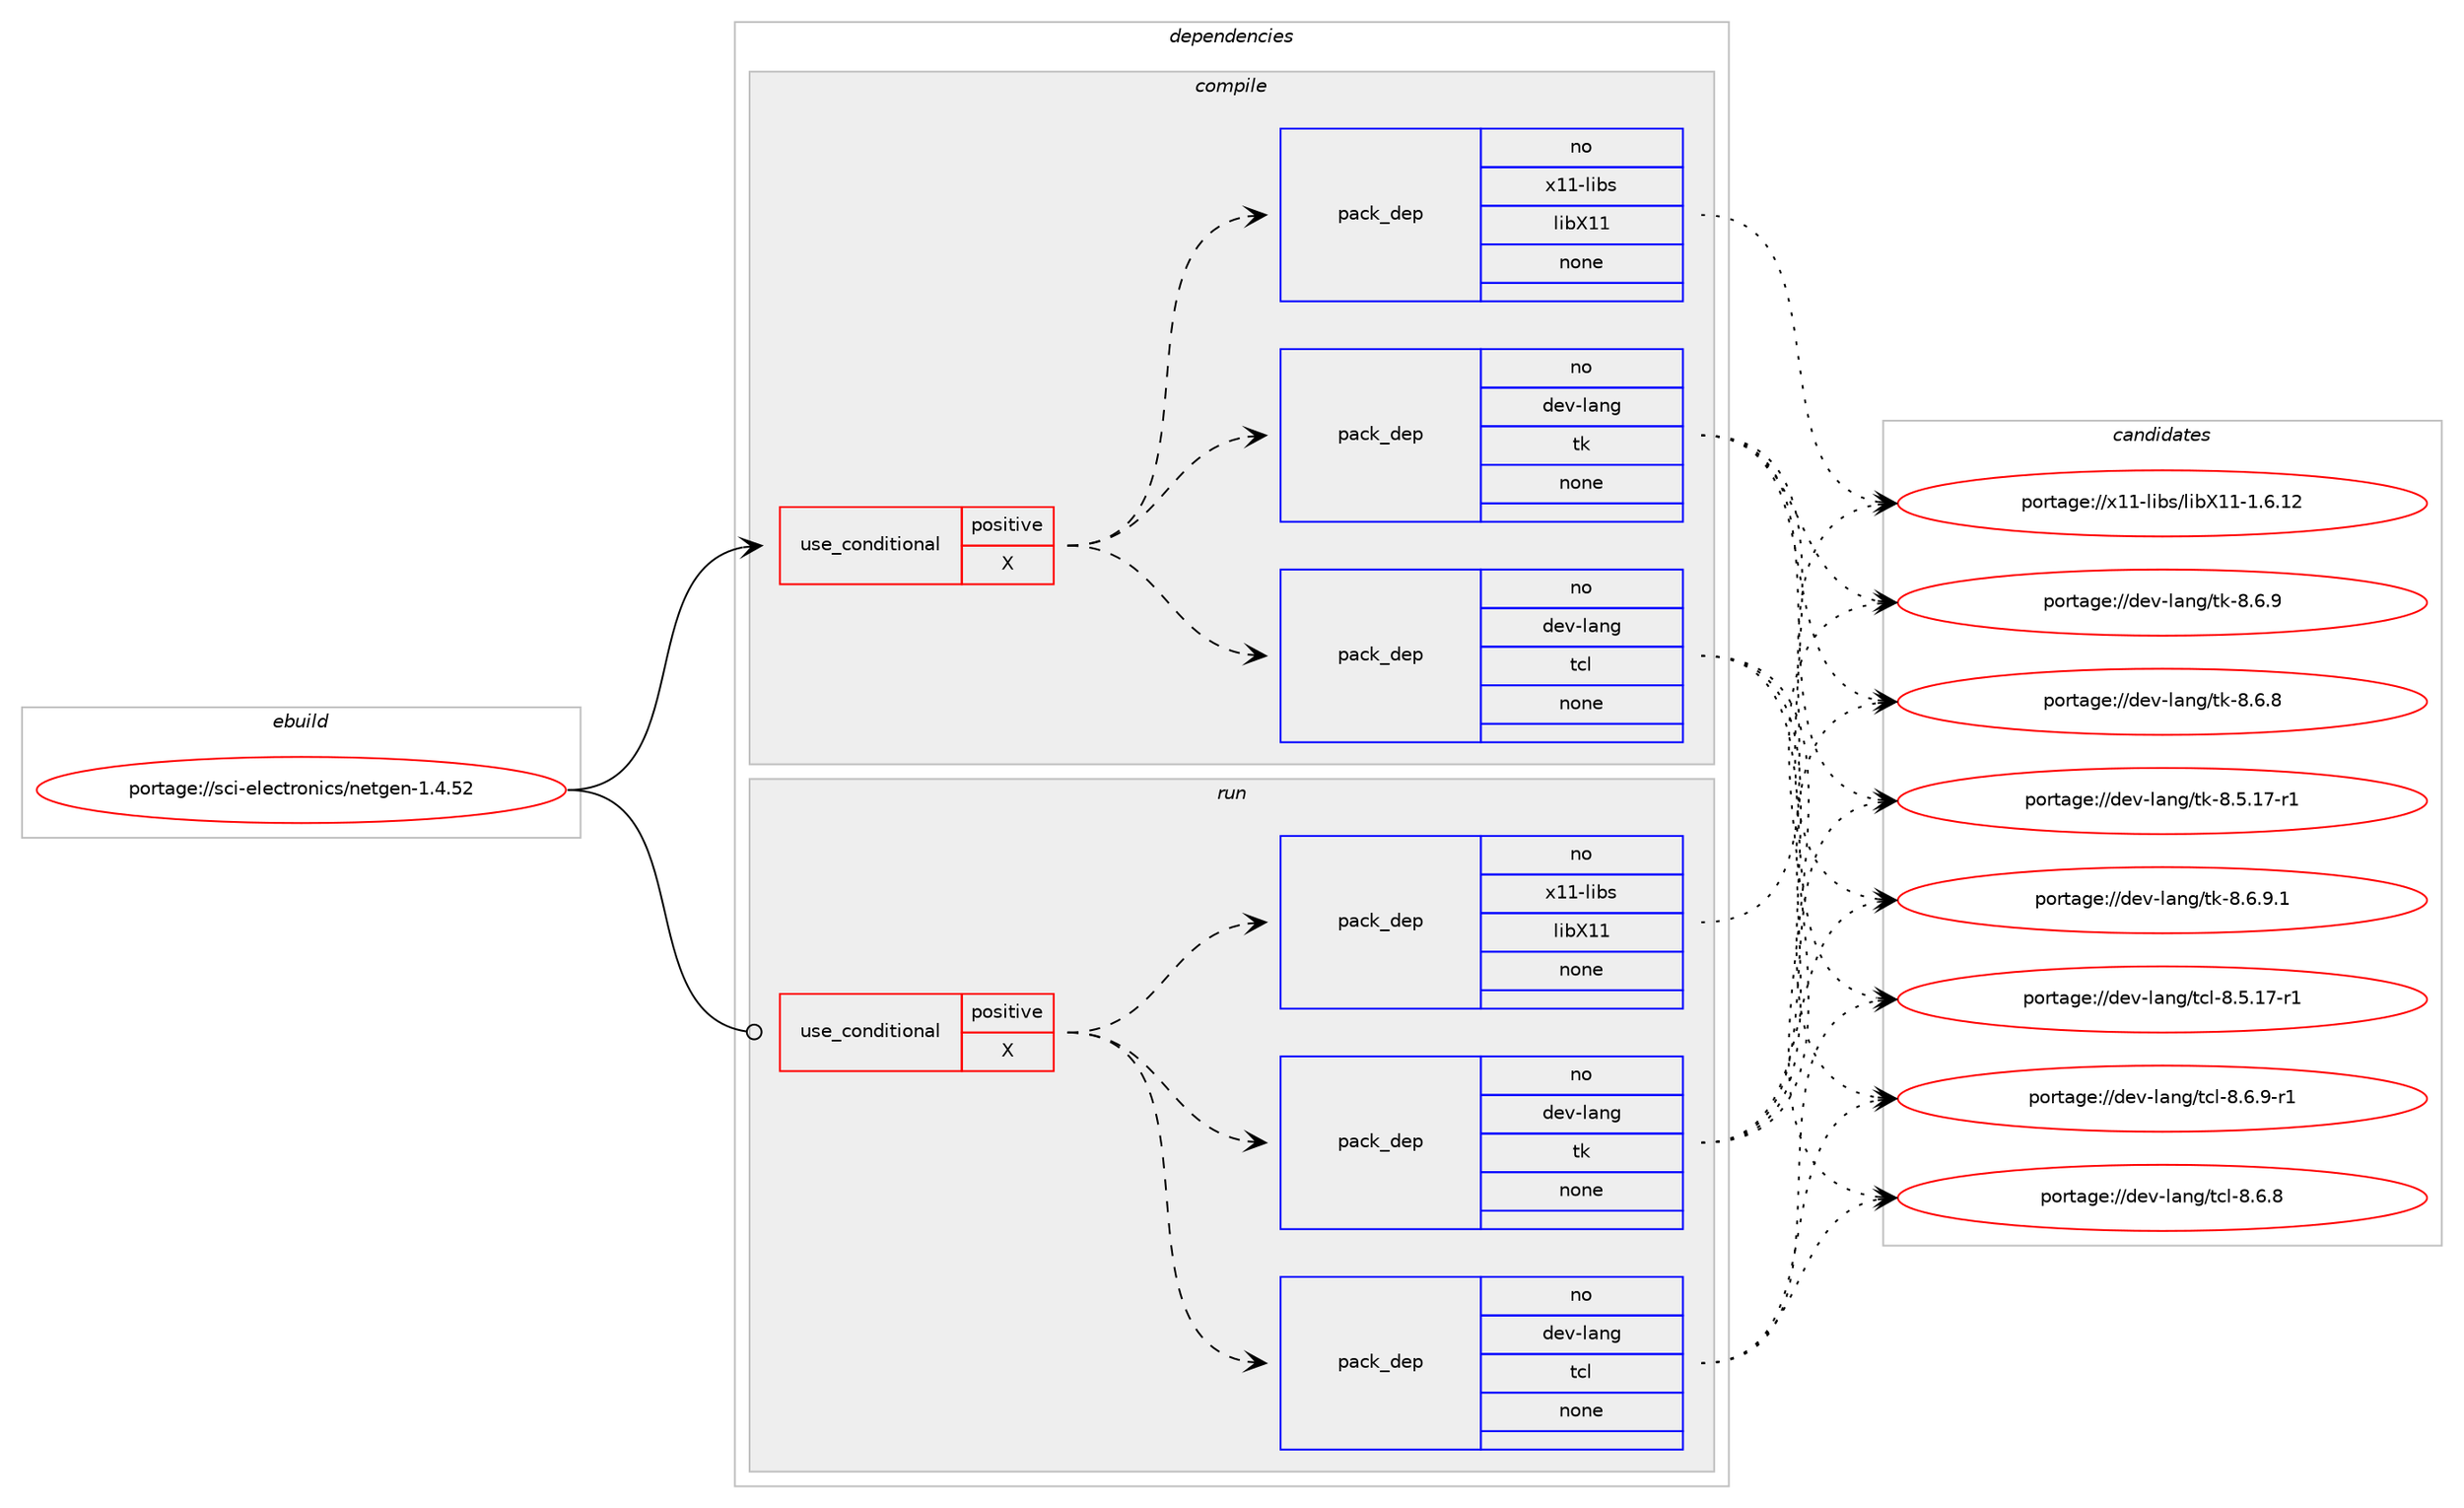 digraph prolog {

# *************
# Graph options
# *************

newrank=true;
concentrate=true;
compound=true;
graph [rankdir=LR,fontname=Helvetica,fontsize=10,ranksep=1.5];#, ranksep=2.5, nodesep=0.2];
edge  [arrowhead=vee];
node  [fontname=Helvetica,fontsize=10];

# **********
# The ebuild
# **********

subgraph cluster_leftcol {
color=gray;
rank=same;
label=<<i>ebuild</i>>;
id [label="portage://sci-electronics/netgen-1.4.52", color=red, width=4, href="../sci-electronics/netgen-1.4.52.svg"];
}

# ****************
# The dependencies
# ****************

subgraph cluster_midcol {
color=gray;
label=<<i>dependencies</i>>;
subgraph cluster_compile {
fillcolor="#eeeeee";
style=filled;
label=<<i>compile</i>>;
subgraph cond359 {
dependency2680 [label=<<TABLE BORDER="0" CELLBORDER="1" CELLSPACING="0" CELLPADDING="4"><TR><TD ROWSPAN="3" CELLPADDING="10">use_conditional</TD></TR><TR><TD>positive</TD></TR><TR><TD>X</TD></TR></TABLE>>, shape=none, color=red];
subgraph pack2278 {
dependency2681 [label=<<TABLE BORDER="0" CELLBORDER="1" CELLSPACING="0" CELLPADDING="4" WIDTH="220"><TR><TD ROWSPAN="6" CELLPADDING="30">pack_dep</TD></TR><TR><TD WIDTH="110">no</TD></TR><TR><TD>dev-lang</TD></TR><TR><TD>tcl</TD></TR><TR><TD>none</TD></TR><TR><TD></TD></TR></TABLE>>, shape=none, color=blue];
}
dependency2680:e -> dependency2681:w [weight=20,style="dashed",arrowhead="vee"];
subgraph pack2279 {
dependency2682 [label=<<TABLE BORDER="0" CELLBORDER="1" CELLSPACING="0" CELLPADDING="4" WIDTH="220"><TR><TD ROWSPAN="6" CELLPADDING="30">pack_dep</TD></TR><TR><TD WIDTH="110">no</TD></TR><TR><TD>dev-lang</TD></TR><TR><TD>tk</TD></TR><TR><TD>none</TD></TR><TR><TD></TD></TR></TABLE>>, shape=none, color=blue];
}
dependency2680:e -> dependency2682:w [weight=20,style="dashed",arrowhead="vee"];
subgraph pack2280 {
dependency2683 [label=<<TABLE BORDER="0" CELLBORDER="1" CELLSPACING="0" CELLPADDING="4" WIDTH="220"><TR><TD ROWSPAN="6" CELLPADDING="30">pack_dep</TD></TR><TR><TD WIDTH="110">no</TD></TR><TR><TD>x11-libs</TD></TR><TR><TD>libX11</TD></TR><TR><TD>none</TD></TR><TR><TD></TD></TR></TABLE>>, shape=none, color=blue];
}
dependency2680:e -> dependency2683:w [weight=20,style="dashed",arrowhead="vee"];
}
id:e -> dependency2680:w [weight=20,style="solid",arrowhead="vee"];
}
subgraph cluster_compileandrun {
fillcolor="#eeeeee";
style=filled;
label=<<i>compile and run</i>>;
}
subgraph cluster_run {
fillcolor="#eeeeee";
style=filled;
label=<<i>run</i>>;
subgraph cond360 {
dependency2684 [label=<<TABLE BORDER="0" CELLBORDER="1" CELLSPACING="0" CELLPADDING="4"><TR><TD ROWSPAN="3" CELLPADDING="10">use_conditional</TD></TR><TR><TD>positive</TD></TR><TR><TD>X</TD></TR></TABLE>>, shape=none, color=red];
subgraph pack2281 {
dependency2685 [label=<<TABLE BORDER="0" CELLBORDER="1" CELLSPACING="0" CELLPADDING="4" WIDTH="220"><TR><TD ROWSPAN="6" CELLPADDING="30">pack_dep</TD></TR><TR><TD WIDTH="110">no</TD></TR><TR><TD>dev-lang</TD></TR><TR><TD>tcl</TD></TR><TR><TD>none</TD></TR><TR><TD></TD></TR></TABLE>>, shape=none, color=blue];
}
dependency2684:e -> dependency2685:w [weight=20,style="dashed",arrowhead="vee"];
subgraph pack2282 {
dependency2686 [label=<<TABLE BORDER="0" CELLBORDER="1" CELLSPACING="0" CELLPADDING="4" WIDTH="220"><TR><TD ROWSPAN="6" CELLPADDING="30">pack_dep</TD></TR><TR><TD WIDTH="110">no</TD></TR><TR><TD>dev-lang</TD></TR><TR><TD>tk</TD></TR><TR><TD>none</TD></TR><TR><TD></TD></TR></TABLE>>, shape=none, color=blue];
}
dependency2684:e -> dependency2686:w [weight=20,style="dashed",arrowhead="vee"];
subgraph pack2283 {
dependency2687 [label=<<TABLE BORDER="0" CELLBORDER="1" CELLSPACING="0" CELLPADDING="4" WIDTH="220"><TR><TD ROWSPAN="6" CELLPADDING="30">pack_dep</TD></TR><TR><TD WIDTH="110">no</TD></TR><TR><TD>x11-libs</TD></TR><TR><TD>libX11</TD></TR><TR><TD>none</TD></TR><TR><TD></TD></TR></TABLE>>, shape=none, color=blue];
}
dependency2684:e -> dependency2687:w [weight=20,style="dashed",arrowhead="vee"];
}
id:e -> dependency2684:w [weight=20,style="solid",arrowhead="odot"];
}
}

# **************
# The candidates
# **************

subgraph cluster_choices {
rank=same;
color=gray;
label=<<i>candidates</i>>;

subgraph choice2278 {
color=black;
nodesep=1;
choice100101118451089711010347116991084556465446574511449 [label="portage://dev-lang/tcl-8.6.9-r1", color=red, width=4,href="../dev-lang/tcl-8.6.9-r1.svg"];
choice10010111845108971101034711699108455646544656 [label="portage://dev-lang/tcl-8.6.8", color=red, width=4,href="../dev-lang/tcl-8.6.8.svg"];
choice10010111845108971101034711699108455646534649554511449 [label="portage://dev-lang/tcl-8.5.17-r1", color=red, width=4,href="../dev-lang/tcl-8.5.17-r1.svg"];
dependency2681:e -> choice100101118451089711010347116991084556465446574511449:w [style=dotted,weight="100"];
dependency2681:e -> choice10010111845108971101034711699108455646544656:w [style=dotted,weight="100"];
dependency2681:e -> choice10010111845108971101034711699108455646534649554511449:w [style=dotted,weight="100"];
}
subgraph choice2279 {
color=black;
nodesep=1;
choice1001011184510897110103471161074556465446574649 [label="portage://dev-lang/tk-8.6.9.1", color=red, width=4,href="../dev-lang/tk-8.6.9.1.svg"];
choice100101118451089711010347116107455646544657 [label="portage://dev-lang/tk-8.6.9", color=red, width=4,href="../dev-lang/tk-8.6.9.svg"];
choice100101118451089711010347116107455646544656 [label="portage://dev-lang/tk-8.6.8", color=red, width=4,href="../dev-lang/tk-8.6.8.svg"];
choice100101118451089711010347116107455646534649554511449 [label="portage://dev-lang/tk-8.5.17-r1", color=red, width=4,href="../dev-lang/tk-8.5.17-r1.svg"];
dependency2682:e -> choice1001011184510897110103471161074556465446574649:w [style=dotted,weight="100"];
dependency2682:e -> choice100101118451089711010347116107455646544657:w [style=dotted,weight="100"];
dependency2682:e -> choice100101118451089711010347116107455646544656:w [style=dotted,weight="100"];
dependency2682:e -> choice100101118451089711010347116107455646534649554511449:w [style=dotted,weight="100"];
}
subgraph choice2280 {
color=black;
nodesep=1;
choice12049494510810598115471081059888494945494654464950 [label="portage://x11-libs/libX11-1.6.12", color=red, width=4,href="../x11-libs/libX11-1.6.12.svg"];
dependency2683:e -> choice12049494510810598115471081059888494945494654464950:w [style=dotted,weight="100"];
}
subgraph choice2281 {
color=black;
nodesep=1;
choice100101118451089711010347116991084556465446574511449 [label="portage://dev-lang/tcl-8.6.9-r1", color=red, width=4,href="../dev-lang/tcl-8.6.9-r1.svg"];
choice10010111845108971101034711699108455646544656 [label="portage://dev-lang/tcl-8.6.8", color=red, width=4,href="../dev-lang/tcl-8.6.8.svg"];
choice10010111845108971101034711699108455646534649554511449 [label="portage://dev-lang/tcl-8.5.17-r1", color=red, width=4,href="../dev-lang/tcl-8.5.17-r1.svg"];
dependency2685:e -> choice100101118451089711010347116991084556465446574511449:w [style=dotted,weight="100"];
dependency2685:e -> choice10010111845108971101034711699108455646544656:w [style=dotted,weight="100"];
dependency2685:e -> choice10010111845108971101034711699108455646534649554511449:w [style=dotted,weight="100"];
}
subgraph choice2282 {
color=black;
nodesep=1;
choice1001011184510897110103471161074556465446574649 [label="portage://dev-lang/tk-8.6.9.1", color=red, width=4,href="../dev-lang/tk-8.6.9.1.svg"];
choice100101118451089711010347116107455646544657 [label="portage://dev-lang/tk-8.6.9", color=red, width=4,href="../dev-lang/tk-8.6.9.svg"];
choice100101118451089711010347116107455646544656 [label="portage://dev-lang/tk-8.6.8", color=red, width=4,href="../dev-lang/tk-8.6.8.svg"];
choice100101118451089711010347116107455646534649554511449 [label="portage://dev-lang/tk-8.5.17-r1", color=red, width=4,href="../dev-lang/tk-8.5.17-r1.svg"];
dependency2686:e -> choice1001011184510897110103471161074556465446574649:w [style=dotted,weight="100"];
dependency2686:e -> choice100101118451089711010347116107455646544657:w [style=dotted,weight="100"];
dependency2686:e -> choice100101118451089711010347116107455646544656:w [style=dotted,weight="100"];
dependency2686:e -> choice100101118451089711010347116107455646534649554511449:w [style=dotted,weight="100"];
}
subgraph choice2283 {
color=black;
nodesep=1;
choice12049494510810598115471081059888494945494654464950 [label="portage://x11-libs/libX11-1.6.12", color=red, width=4,href="../x11-libs/libX11-1.6.12.svg"];
dependency2687:e -> choice12049494510810598115471081059888494945494654464950:w [style=dotted,weight="100"];
}
}

}
